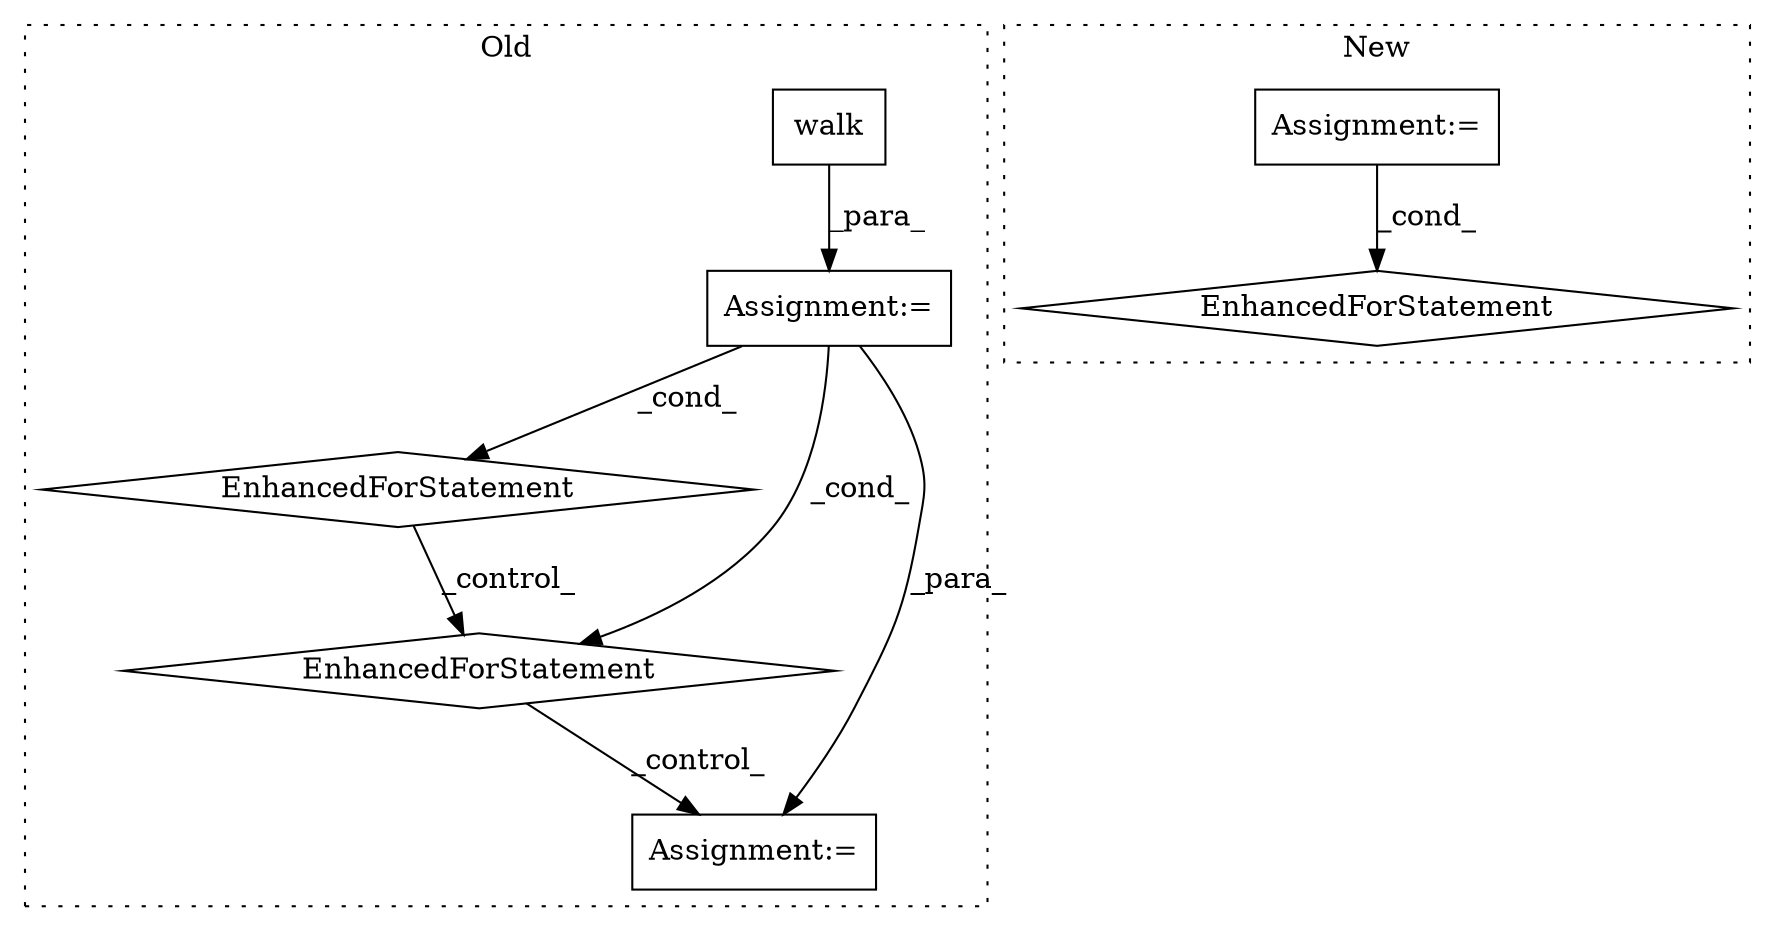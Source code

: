 digraph G {
subgraph cluster0 {
1 [label="walk" a="32" s="745,759" l="5,1" shape="box"];
4 [label="EnhancedForStatement" a="70" s="647,760" l="81,2" shape="diamond"];
5 [label="Assignment:=" a="7" s="647,760" l="81,2" shape="box"];
6 [label="Assignment:=" a="7" s="985" l="1" shape="box"];
7 [label="EnhancedForStatement" a="70" s="850,927" l="57,2" shape="diamond"];
label = "Old";
style="dotted";
}
subgraph cluster1 {
2 [label="EnhancedForStatement" a="70" s="1176,1281" l="57,2" shape="diamond"];
3 [label="Assignment:=" a="7" s="1039,1166" l="53,2" shape="box"];
label = "New";
style="dotted";
}
1 -> 5 [label="_para_"];
3 -> 2 [label="_cond_"];
4 -> 7 [label="_control_"];
5 -> 4 [label="_cond_"];
5 -> 6 [label="_para_"];
5 -> 7 [label="_cond_"];
7 -> 6 [label="_control_"];
}